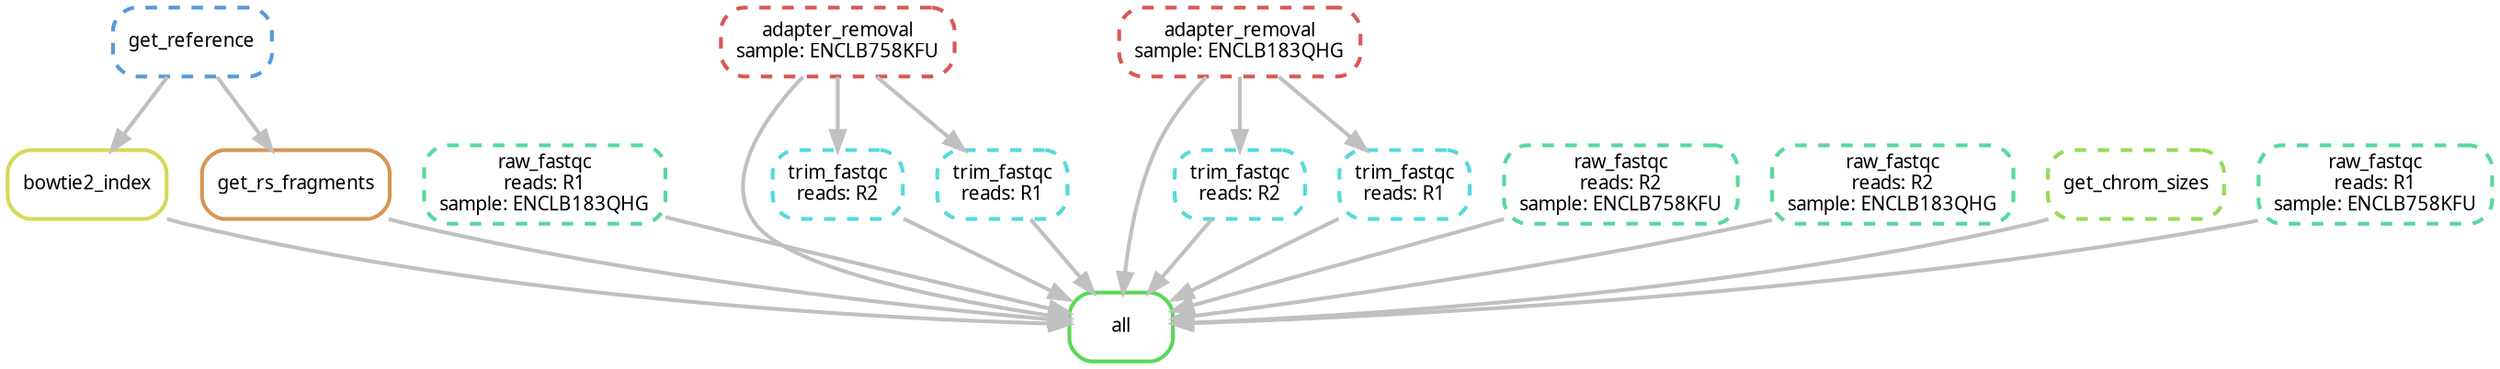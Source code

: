 digraph snakemake_dag {
    graph[bgcolor=white, margin=0];
    node[shape=box, style=rounded, fontname=sans,                 fontsize=10, penwidth=2];
    edge[penwidth=2, color=grey];
	0[label = "all", color = "0.33 0.6 0.85", style="rounded"];
	1[label = "bowtie2_index", color = "0.17 0.6 0.85", style="rounded"];
	2[label = "raw_fastqc\nreads: R1\nsample: ENCLB183QHG", color = "0.42 0.6 0.85", style="rounded,dashed"];
	3[label = "trim_fastqc\nreads: R2", color = "0.50 0.6 0.85", style="rounded,dashed"];
	4[label = "trim_fastqc\nreads: R2", color = "0.50 0.6 0.85", style="rounded,dashed"];
	5[label = "trim_fastqc\nreads: R1", color = "0.50 0.6 0.85", style="rounded,dashed"];
	6[label = "trim_fastqc\nreads: R1", color = "0.50 0.6 0.85", style="rounded,dashed"];
	7[label = "raw_fastqc\nreads: R2\nsample: ENCLB758KFU", color = "0.42 0.6 0.85", style="rounded,dashed"];
	8[label = "adapter_removal\nsample: ENCLB183QHG", color = "0.00 0.6 0.85", style="rounded,dashed"];
	9[label = "raw_fastqc\nreads: R2\nsample: ENCLB183QHG", color = "0.42 0.6 0.85", style="rounded,dashed"];
	10[label = "adapter_removal\nsample: ENCLB758KFU", color = "0.00 0.6 0.85", style="rounded,dashed"];
	11[label = "get_rs_fragments", color = "0.08 0.6 0.85", style="rounded"];
	12[label = "get_chrom_sizes", color = "0.25 0.6 0.85", style="rounded,dashed"];
	13[label = "raw_fastqc\nreads: R1\nsample: ENCLB758KFU", color = "0.42 0.6 0.85", style="rounded,dashed"];
	14[label = "get_reference", color = "0.58 0.6 0.85", style="rounded,dashed"];
	1 -> 0
	2 -> 0
	3 -> 0
	4 -> 0
	5 -> 0
	6 -> 0
	7 -> 0
	8 -> 0
	9 -> 0
	10 -> 0
	11 -> 0
	12 -> 0
	13 -> 0
	14 -> 1
	10 -> 3
	8 -> 4
	8 -> 5
	10 -> 6
	14 -> 11
}            
